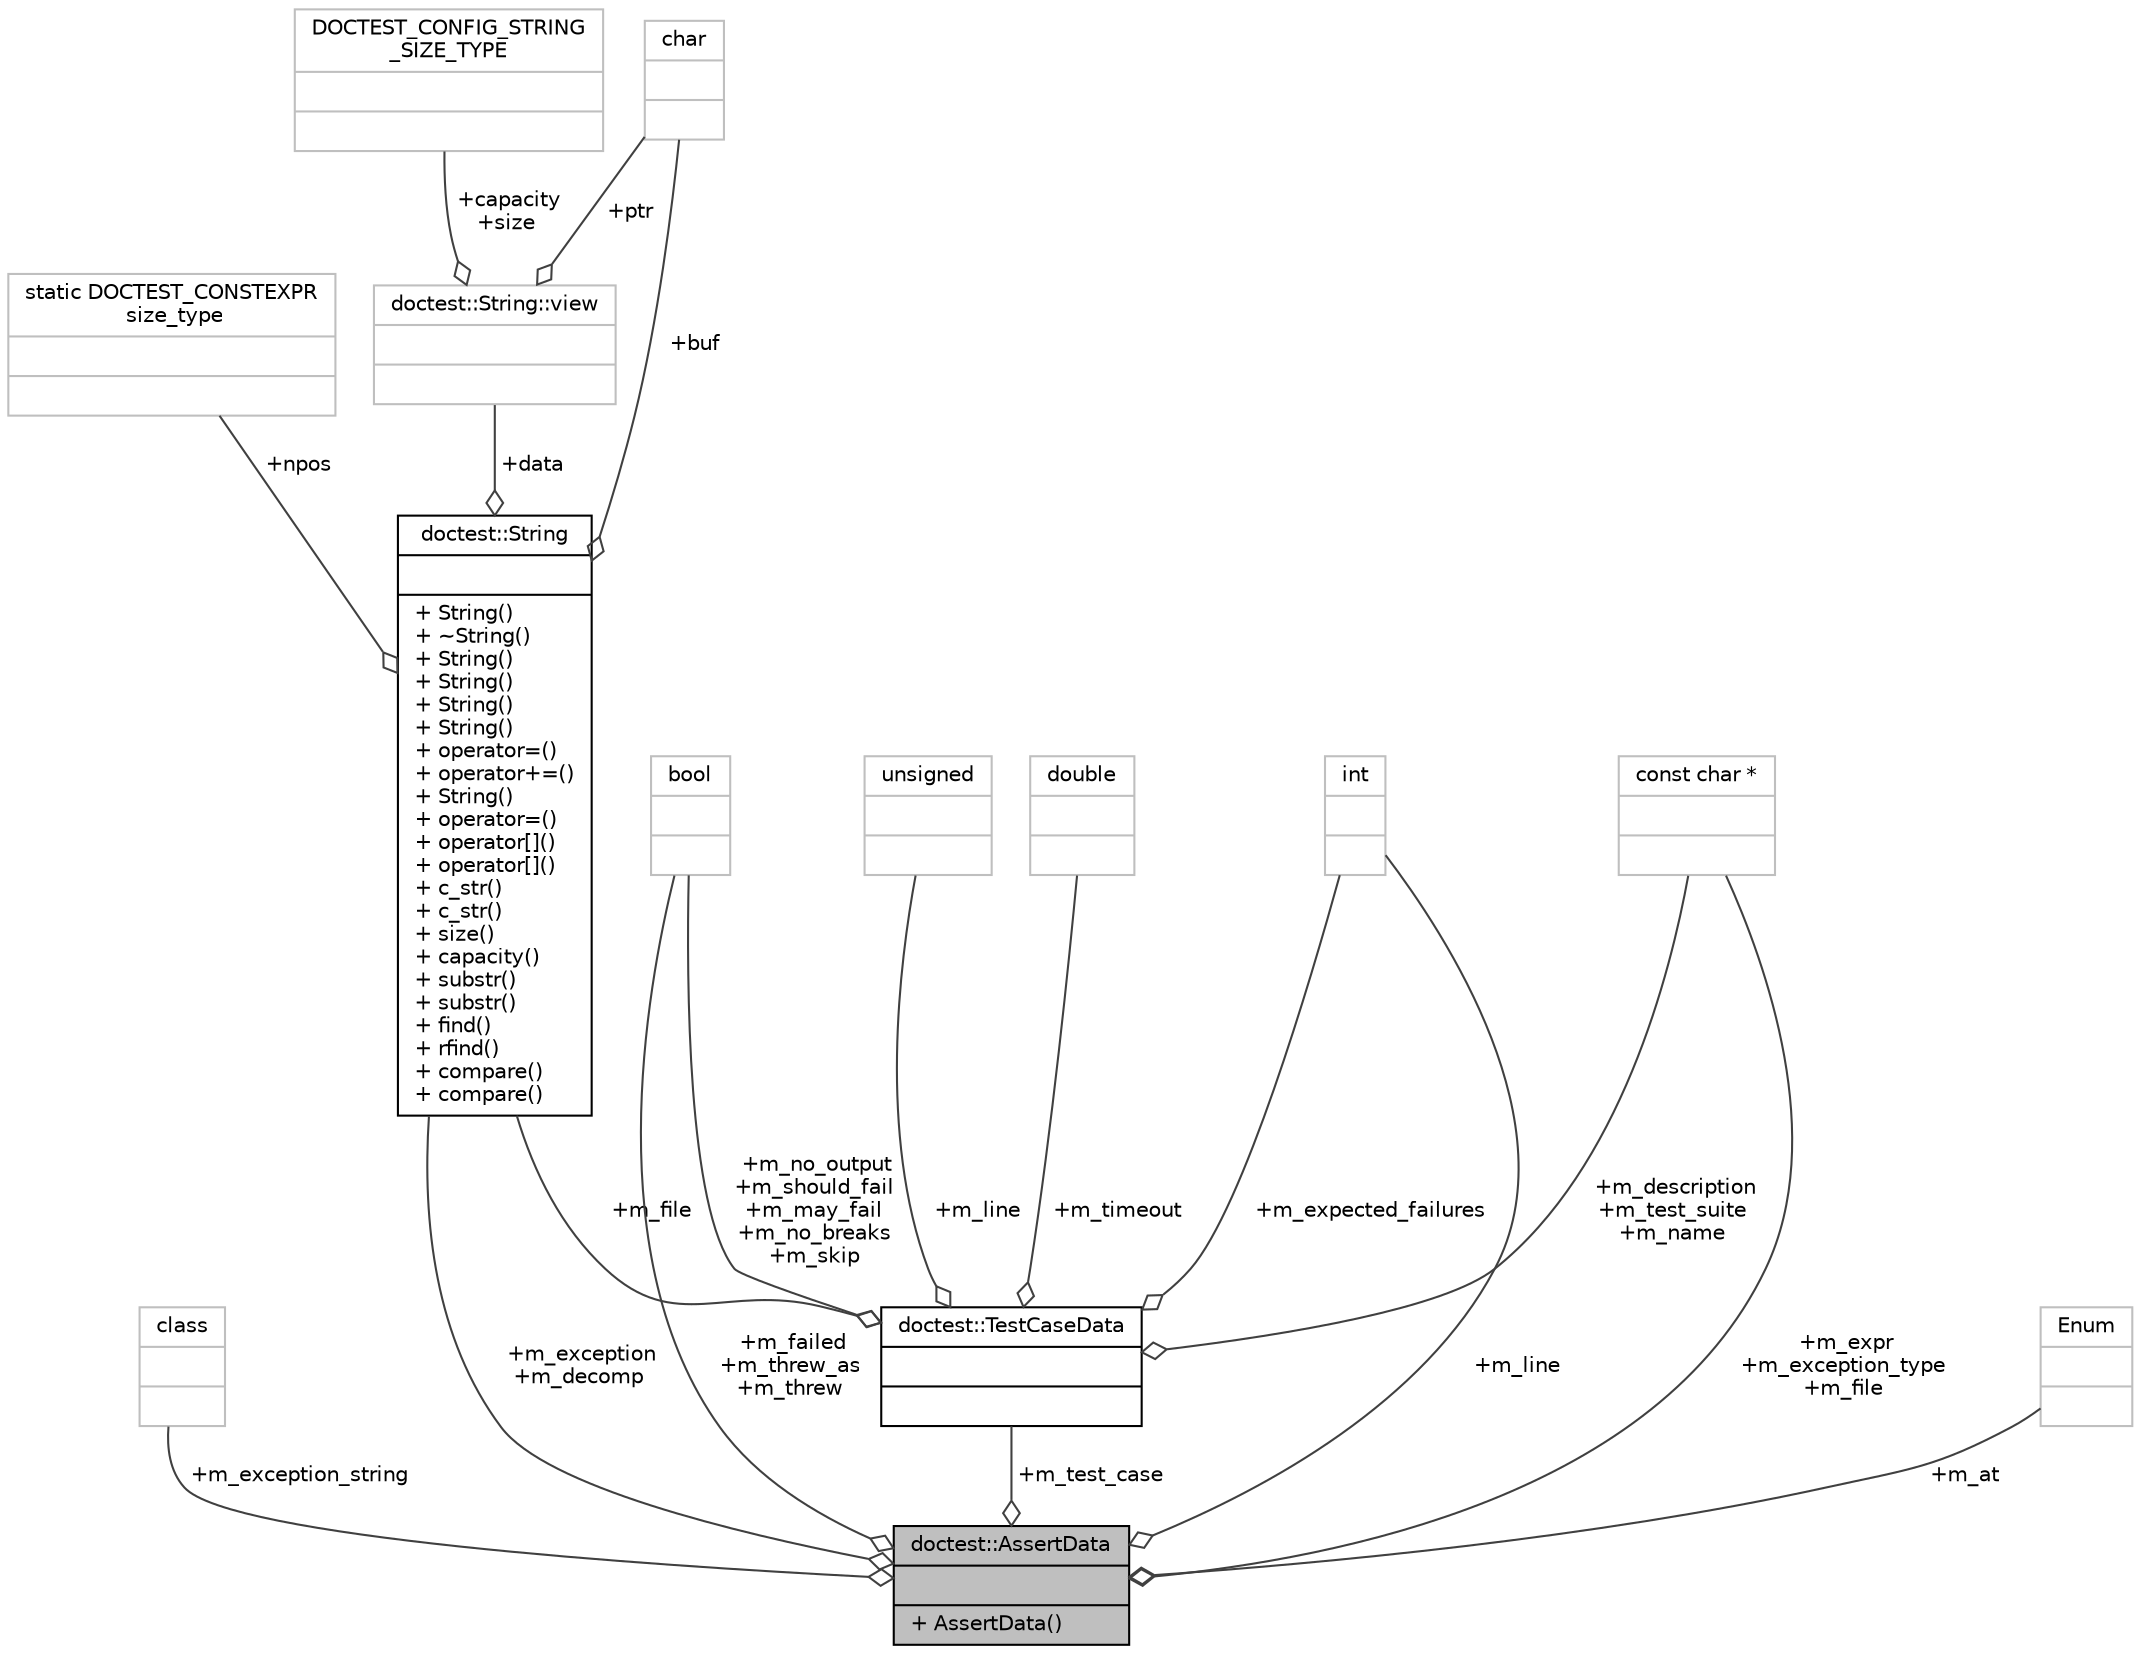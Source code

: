 digraph "doctest::AssertData"
{
 // LATEX_PDF_SIZE
  edge [fontname="Helvetica",fontsize="10",labelfontname="Helvetica",labelfontsize="10"];
  node [fontname="Helvetica",fontsize="10",shape=record];
  Node1 [label="{doctest::AssertData\n||+ AssertData()\l}",height=0.2,width=0.4,color="black", fillcolor="grey75", style="filled", fontcolor="black",tooltip=" "];
  Node2 -> Node1 [color="grey25",fontsize="10",style="solid",label=" +m_exception_string" ,arrowhead="odiamond",fontname="Helvetica"];
  Node2 [label="{class\n||}",height=0.2,width=0.4,color="grey75", fillcolor="white", style="filled",tooltip=" "];
  Node3 -> Node1 [color="grey25",fontsize="10",style="solid",label=" +m_test_case" ,arrowhead="odiamond",fontname="Helvetica"];
  Node3 [label="{doctest::TestCaseData\n||}",height=0.2,width=0.4,color="black", fillcolor="white", style="filled",URL="$structdoctest_1_1TestCaseData.html",tooltip=" "];
  Node4 -> Node3 [color="grey25",fontsize="10",style="solid",label=" +m_timeout" ,arrowhead="odiamond",fontname="Helvetica"];
  Node4 [label="{double\n||}",height=0.2,width=0.4,color="grey75", fillcolor="white", style="filled",tooltip=" "];
  Node5 -> Node3 [color="grey25",fontsize="10",style="solid",label=" +m_file" ,arrowhead="odiamond",fontname="Helvetica"];
  Node5 [label="{doctest::String\n||+ String()\l+ ~String()\l+ String()\l+ String()\l+ String()\l+ String()\l+ operator=()\l+ operator+=()\l+ String()\l+ operator=()\l+ operator[]()\l+ operator[]()\l+ c_str()\l+ c_str()\l+ size()\l+ capacity()\l+ substr()\l+ substr()\l+ find()\l+ rfind()\l+ compare()\l+ compare()\l}",height=0.2,width=0.4,color="black", fillcolor="white", style="filled",URL="$classdoctest_1_1String.html",tooltip=" "];
  Node6 -> Node5 [color="grey25",fontsize="10",style="solid",label=" +npos" ,arrowhead="odiamond",fontname="Helvetica"];
  Node6 [label="{static DOCTEST_CONSTEXPR\l size_type\n||}",height=0.2,width=0.4,color="grey75", fillcolor="white", style="filled",tooltip=" "];
  Node7 -> Node5 [color="grey25",fontsize="10",style="solid",label=" +data" ,arrowhead="odiamond",fontname="Helvetica"];
  Node7 [label="{doctest::String::view\n||}",height=0.2,width=0.4,color="grey75", fillcolor="white", style="filled",tooltip="OCLINT avoid private static members."];
  Node8 -> Node7 [color="grey25",fontsize="10",style="solid",label=" +ptr" ,arrowhead="odiamond",fontname="Helvetica"];
  Node8 [label="{char\n||}",height=0.2,width=0.4,color="grey75", fillcolor="white", style="filled",tooltip=" "];
  Node9 -> Node7 [color="grey25",fontsize="10",style="solid",label=" +capacity\n+size" ,arrowhead="odiamond",fontname="Helvetica"];
  Node9 [label="{DOCTEST_CONFIG_STRING\l_SIZE_TYPE\n||}",height=0.2,width=0.4,color="grey75", fillcolor="white", style="filled",tooltip=" "];
  Node8 -> Node5 [color="grey25",fontsize="10",style="solid",label=" +buf" ,arrowhead="odiamond",fontname="Helvetica"];
  Node10 -> Node3 [color="grey25",fontsize="10",style="solid",label=" +m_expected_failures" ,arrowhead="odiamond",fontname="Helvetica"];
  Node10 [label="{int\n||}",height=0.2,width=0.4,color="grey75", fillcolor="white", style="filled",tooltip=" "];
  Node11 -> Node3 [color="grey25",fontsize="10",style="solid",label=" +m_no_output\n+m_should_fail\n+m_may_fail\n+m_no_breaks\n+m_skip" ,arrowhead="odiamond",fontname="Helvetica"];
  Node11 [label="{bool\n||}",height=0.2,width=0.4,color="grey75", fillcolor="white", style="filled",tooltip=" "];
  Node12 -> Node3 [color="grey25",fontsize="10",style="solid",label=" +m_description\n+m_test_suite\n+m_name" ,arrowhead="odiamond",fontname="Helvetica"];
  Node12 [label="{const char *\n||}",height=0.2,width=0.4,color="grey75", fillcolor="white", style="filled",tooltip=" "];
  Node13 -> Node3 [color="grey25",fontsize="10",style="solid",label=" +m_line" ,arrowhead="odiamond",fontname="Helvetica"];
  Node13 [label="{unsigned\n||}",height=0.2,width=0.4,color="grey75", fillcolor="white", style="filled",tooltip=" "];
  Node5 -> Node1 [color="grey25",fontsize="10",style="solid",label=" +m_exception\n+m_decomp" ,arrowhead="odiamond",fontname="Helvetica"];
  Node10 -> Node1 [color="grey25",fontsize="10",style="solid",label=" +m_line" ,arrowhead="odiamond",fontname="Helvetica"];
  Node14 -> Node1 [color="grey25",fontsize="10",style="solid",label=" +m_at" ,arrowhead="odiamond",fontname="Helvetica"];
  Node14 [label="{Enum\n||}",height=0.2,width=0.4,color="grey75", fillcolor="white", style="filled",tooltip=" "];
  Node11 -> Node1 [color="grey25",fontsize="10",style="solid",label=" +m_failed\n+m_threw_as\n+m_threw" ,arrowhead="odiamond",fontname="Helvetica"];
  Node12 -> Node1 [color="grey25",fontsize="10",style="solid",label=" +m_expr\n+m_exception_type\n+m_file" ,arrowhead="odiamond",fontname="Helvetica"];
}
